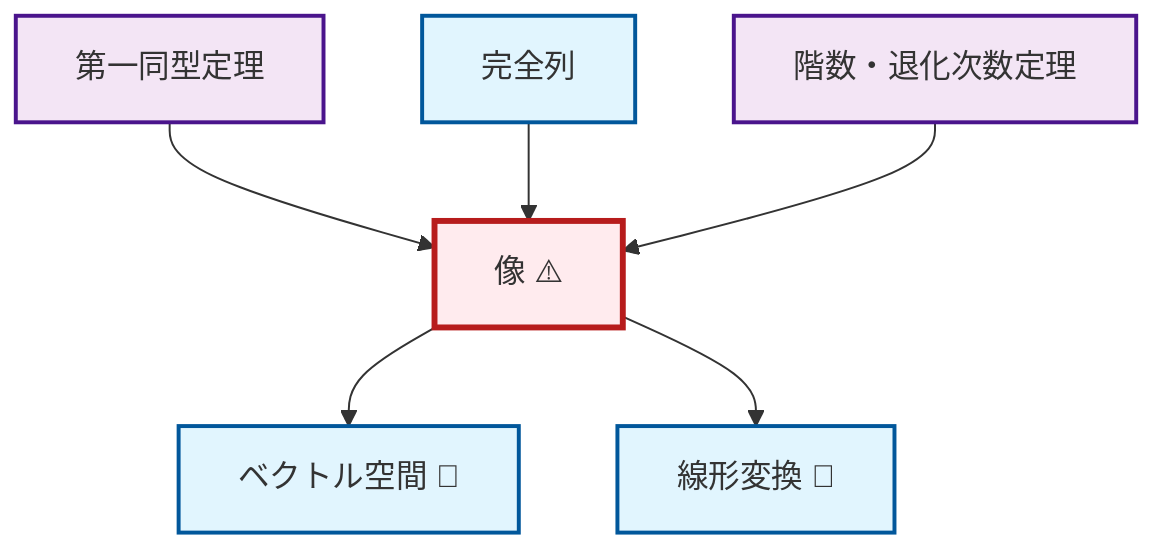 graph TD
    classDef definition fill:#e1f5fe,stroke:#01579b,stroke-width:2px
    classDef theorem fill:#f3e5f5,stroke:#4a148c,stroke-width:2px
    classDef axiom fill:#fff3e0,stroke:#e65100,stroke-width:2px
    classDef example fill:#e8f5e9,stroke:#1b5e20,stroke-width:2px
    classDef current fill:#ffebee,stroke:#b71c1c,stroke-width:3px
    def-linear-transformation["線形変換 📝"]:::definition
    thm-first-isomorphism["第一同型定理"]:::theorem
    def-exact-sequence["完全列"]:::definition
    def-image["像 ⚠️"]:::definition
    def-vector-space["ベクトル空間 📝"]:::definition
    thm-rank-nullity["階数・退化次数定理"]:::theorem
    thm-first-isomorphism --> def-image
    def-image --> def-vector-space
    def-exact-sequence --> def-image
    thm-rank-nullity --> def-image
    def-image --> def-linear-transformation
    class def-image current